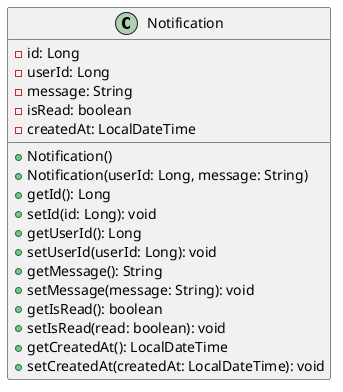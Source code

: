 @startuml
class Notification [[java:edu.sru.cpsc.webshopping.domain.misc.Notification]] {
	-id: Long
	-userId: Long
	-message: String
	-isRead: boolean
	-createdAt: LocalDateTime
	+Notification()
	+Notification(userId: Long, message: String)
	+getId(): Long
	+setId(id: Long): void
	+getUserId(): Long
	+setUserId(userId: Long): void
	+getMessage(): String
	+setMessage(message: String): void
	+getIsRead(): boolean
	+setIsRead(read: boolean): void
	+getCreatedAt(): LocalDateTime
	+setCreatedAt(createdAt: LocalDateTime): void
}
@enduml